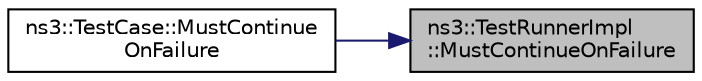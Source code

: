 digraph "ns3::TestRunnerImpl::MustContinueOnFailure"
{
 // LATEX_PDF_SIZE
  edge [fontname="Helvetica",fontsize="10",labelfontname="Helvetica",labelfontsize="10"];
  node [fontname="Helvetica",fontsize="10",shape=record];
  rankdir="RL";
  Node1 [label="ns3::TestRunnerImpl\l::MustContinueOnFailure",height=0.2,width=0.4,color="black", fillcolor="grey75", style="filled", fontcolor="black",tooltip="Check if this run should continue on failure."];
  Node1 -> Node2 [dir="back",color="midnightblue",fontsize="10",style="solid",fontname="Helvetica"];
  Node2 [label="ns3::TestCase::MustContinue\lOnFailure",height=0.2,width=0.4,color="black", fillcolor="white", style="filled",URL="$classns3_1_1_test_case.html#acdbb4f0bdc6ef3a4306eb12aee443ede",tooltip="Check if this run should continue on failure."];
}
